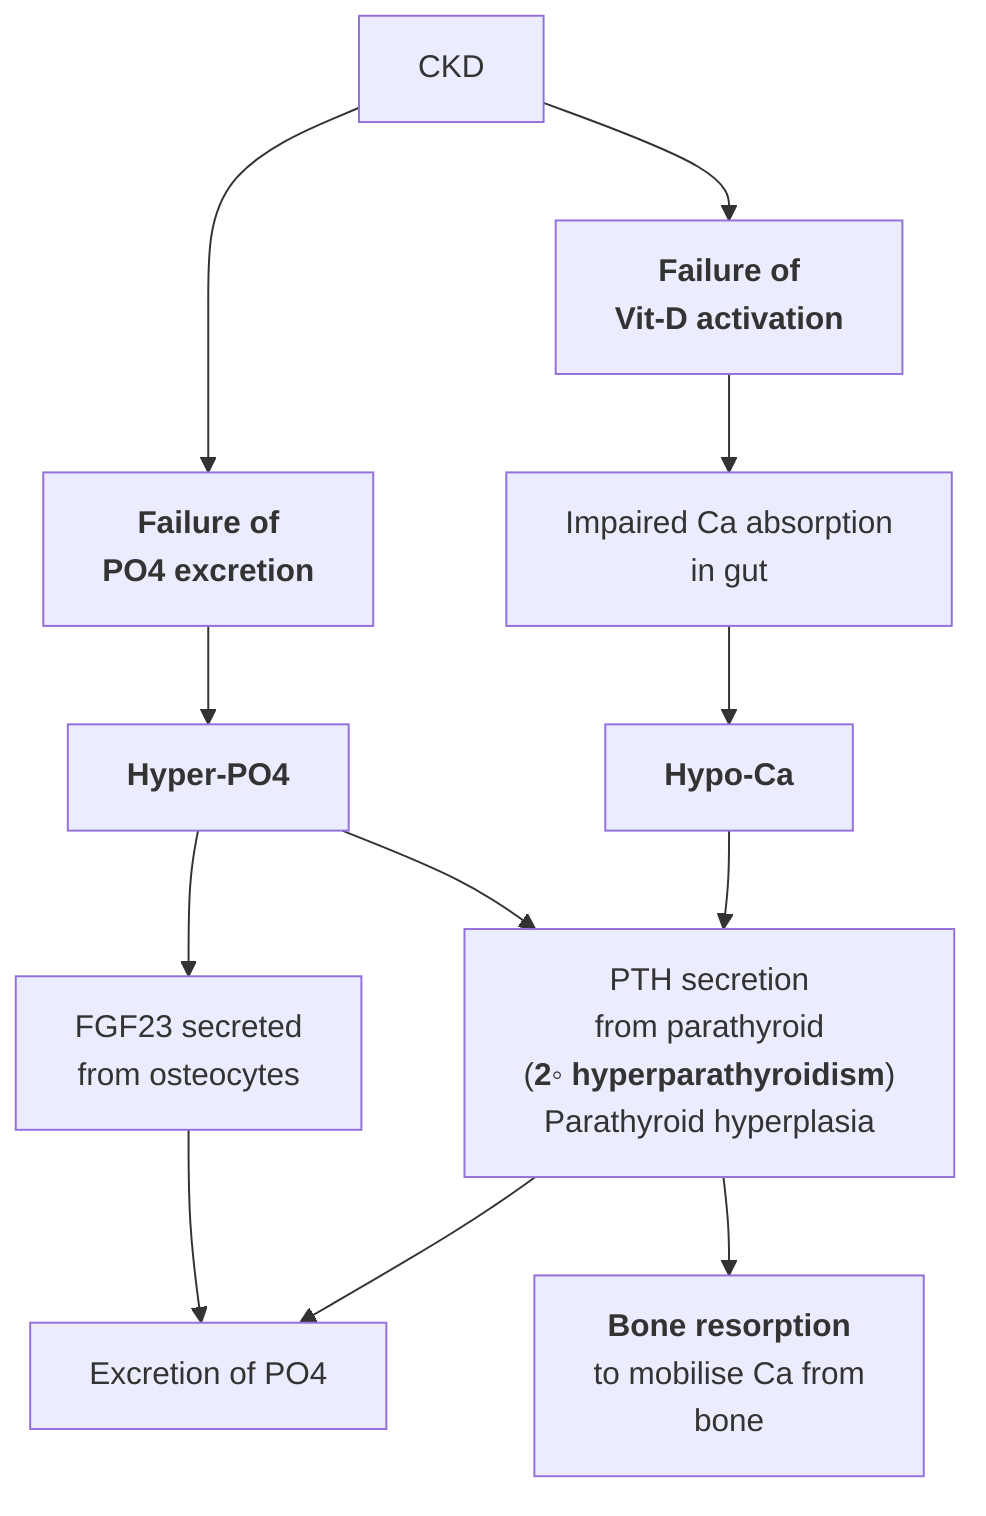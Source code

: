 graph TB
    a[CKD]-->b[<b>Failure of <br>PO4 excretion]
    a-->c[<b>Failure of<br>Vit-D activation]
    b-->d[<b>Hyper-PO4</b>]
    d-->e[FGF23 secreted<br>from osteocytes]
    d-->f["PTH secretion<br>from parathyroid<br>(<b>2◦ hyperparathyroidism</b>)<br>Parathyroid hyperplasia"]
    e & f-->g[Excretion of PO4]
    c-->h[Impaired Ca absorption<br>in gut]-->i[<b>Hypo-Ca]-->f-->j[<b>Bone resorption</b><br>to mobilise Ca from<br>bone]